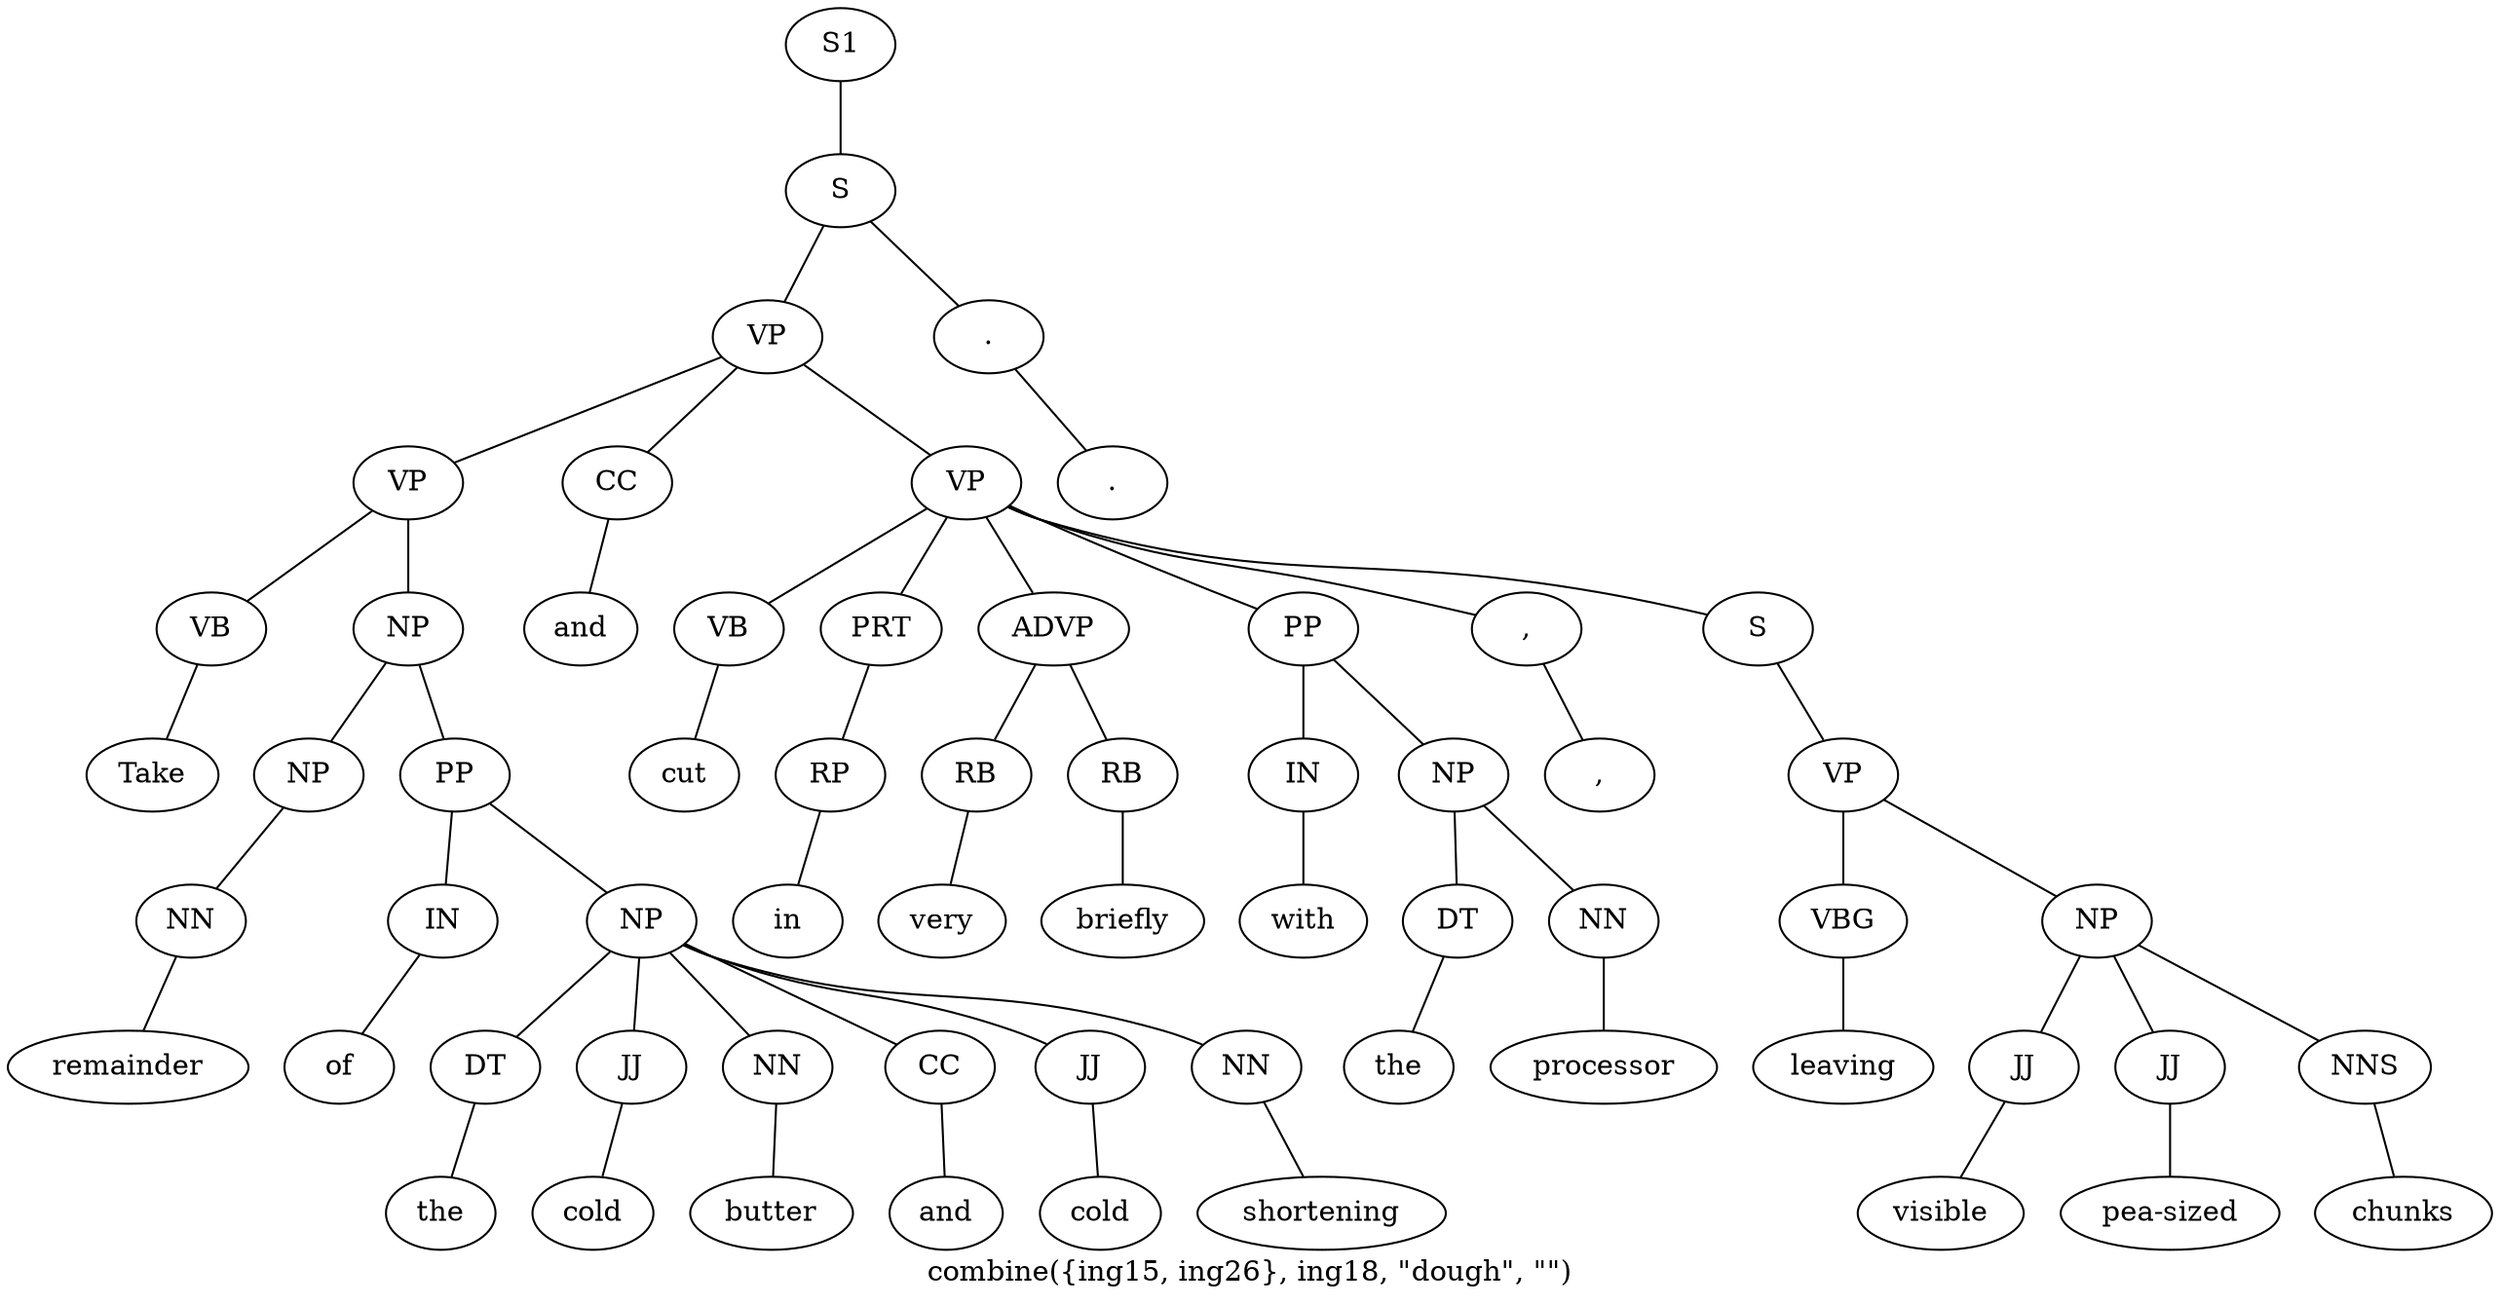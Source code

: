 graph SyntaxGraph {
	label = "combine({ing15, ing26}, ing18, \"dough\", \"\")";
	Node0 [label="S1"];
	Node1 [label="S"];
	Node2 [label="VP"];
	Node3 [label="VP"];
	Node4 [label="VB"];
	Node5 [label="Take"];
	Node6 [label="NP"];
	Node7 [label="NP"];
	Node8 [label="NN"];
	Node9 [label="remainder"];
	Node10 [label="PP"];
	Node11 [label="IN"];
	Node12 [label="of"];
	Node13 [label="NP"];
	Node14 [label="DT"];
	Node15 [label="the"];
	Node16 [label="JJ"];
	Node17 [label="cold"];
	Node18 [label="NN"];
	Node19 [label="butter"];
	Node20 [label="CC"];
	Node21 [label="and"];
	Node22 [label="JJ"];
	Node23 [label="cold"];
	Node24 [label="NN"];
	Node25 [label="shortening"];
	Node26 [label="CC"];
	Node27 [label="and"];
	Node28 [label="VP"];
	Node29 [label="VB"];
	Node30 [label="cut"];
	Node31 [label="PRT"];
	Node32 [label="RP"];
	Node33 [label="in"];
	Node34 [label="ADVP"];
	Node35 [label="RB"];
	Node36 [label="very"];
	Node37 [label="RB"];
	Node38 [label="briefly"];
	Node39 [label="PP"];
	Node40 [label="IN"];
	Node41 [label="with"];
	Node42 [label="NP"];
	Node43 [label="DT"];
	Node44 [label="the"];
	Node45 [label="NN"];
	Node46 [label="processor"];
	Node47 [label=","];
	Node48 [label=","];
	Node49 [label="S"];
	Node50 [label="VP"];
	Node51 [label="VBG"];
	Node52 [label="leaving"];
	Node53 [label="NP"];
	Node54 [label="JJ"];
	Node55 [label="visible"];
	Node56 [label="JJ"];
	Node57 [label="pea-sized"];
	Node58 [label="NNS"];
	Node59 [label="chunks"];
	Node60 [label="."];
	Node61 [label="."];

	Node0 -- Node1;
	Node1 -- Node2;
	Node1 -- Node60;
	Node2 -- Node3;
	Node2 -- Node26;
	Node2 -- Node28;
	Node3 -- Node4;
	Node3 -- Node6;
	Node4 -- Node5;
	Node6 -- Node7;
	Node6 -- Node10;
	Node7 -- Node8;
	Node8 -- Node9;
	Node10 -- Node11;
	Node10 -- Node13;
	Node11 -- Node12;
	Node13 -- Node14;
	Node13 -- Node16;
	Node13 -- Node18;
	Node13 -- Node20;
	Node13 -- Node22;
	Node13 -- Node24;
	Node14 -- Node15;
	Node16 -- Node17;
	Node18 -- Node19;
	Node20 -- Node21;
	Node22 -- Node23;
	Node24 -- Node25;
	Node26 -- Node27;
	Node28 -- Node29;
	Node28 -- Node31;
	Node28 -- Node34;
	Node28 -- Node39;
	Node28 -- Node47;
	Node28 -- Node49;
	Node29 -- Node30;
	Node31 -- Node32;
	Node32 -- Node33;
	Node34 -- Node35;
	Node34 -- Node37;
	Node35 -- Node36;
	Node37 -- Node38;
	Node39 -- Node40;
	Node39 -- Node42;
	Node40 -- Node41;
	Node42 -- Node43;
	Node42 -- Node45;
	Node43 -- Node44;
	Node45 -- Node46;
	Node47 -- Node48;
	Node49 -- Node50;
	Node50 -- Node51;
	Node50 -- Node53;
	Node51 -- Node52;
	Node53 -- Node54;
	Node53 -- Node56;
	Node53 -- Node58;
	Node54 -- Node55;
	Node56 -- Node57;
	Node58 -- Node59;
	Node60 -- Node61;
}